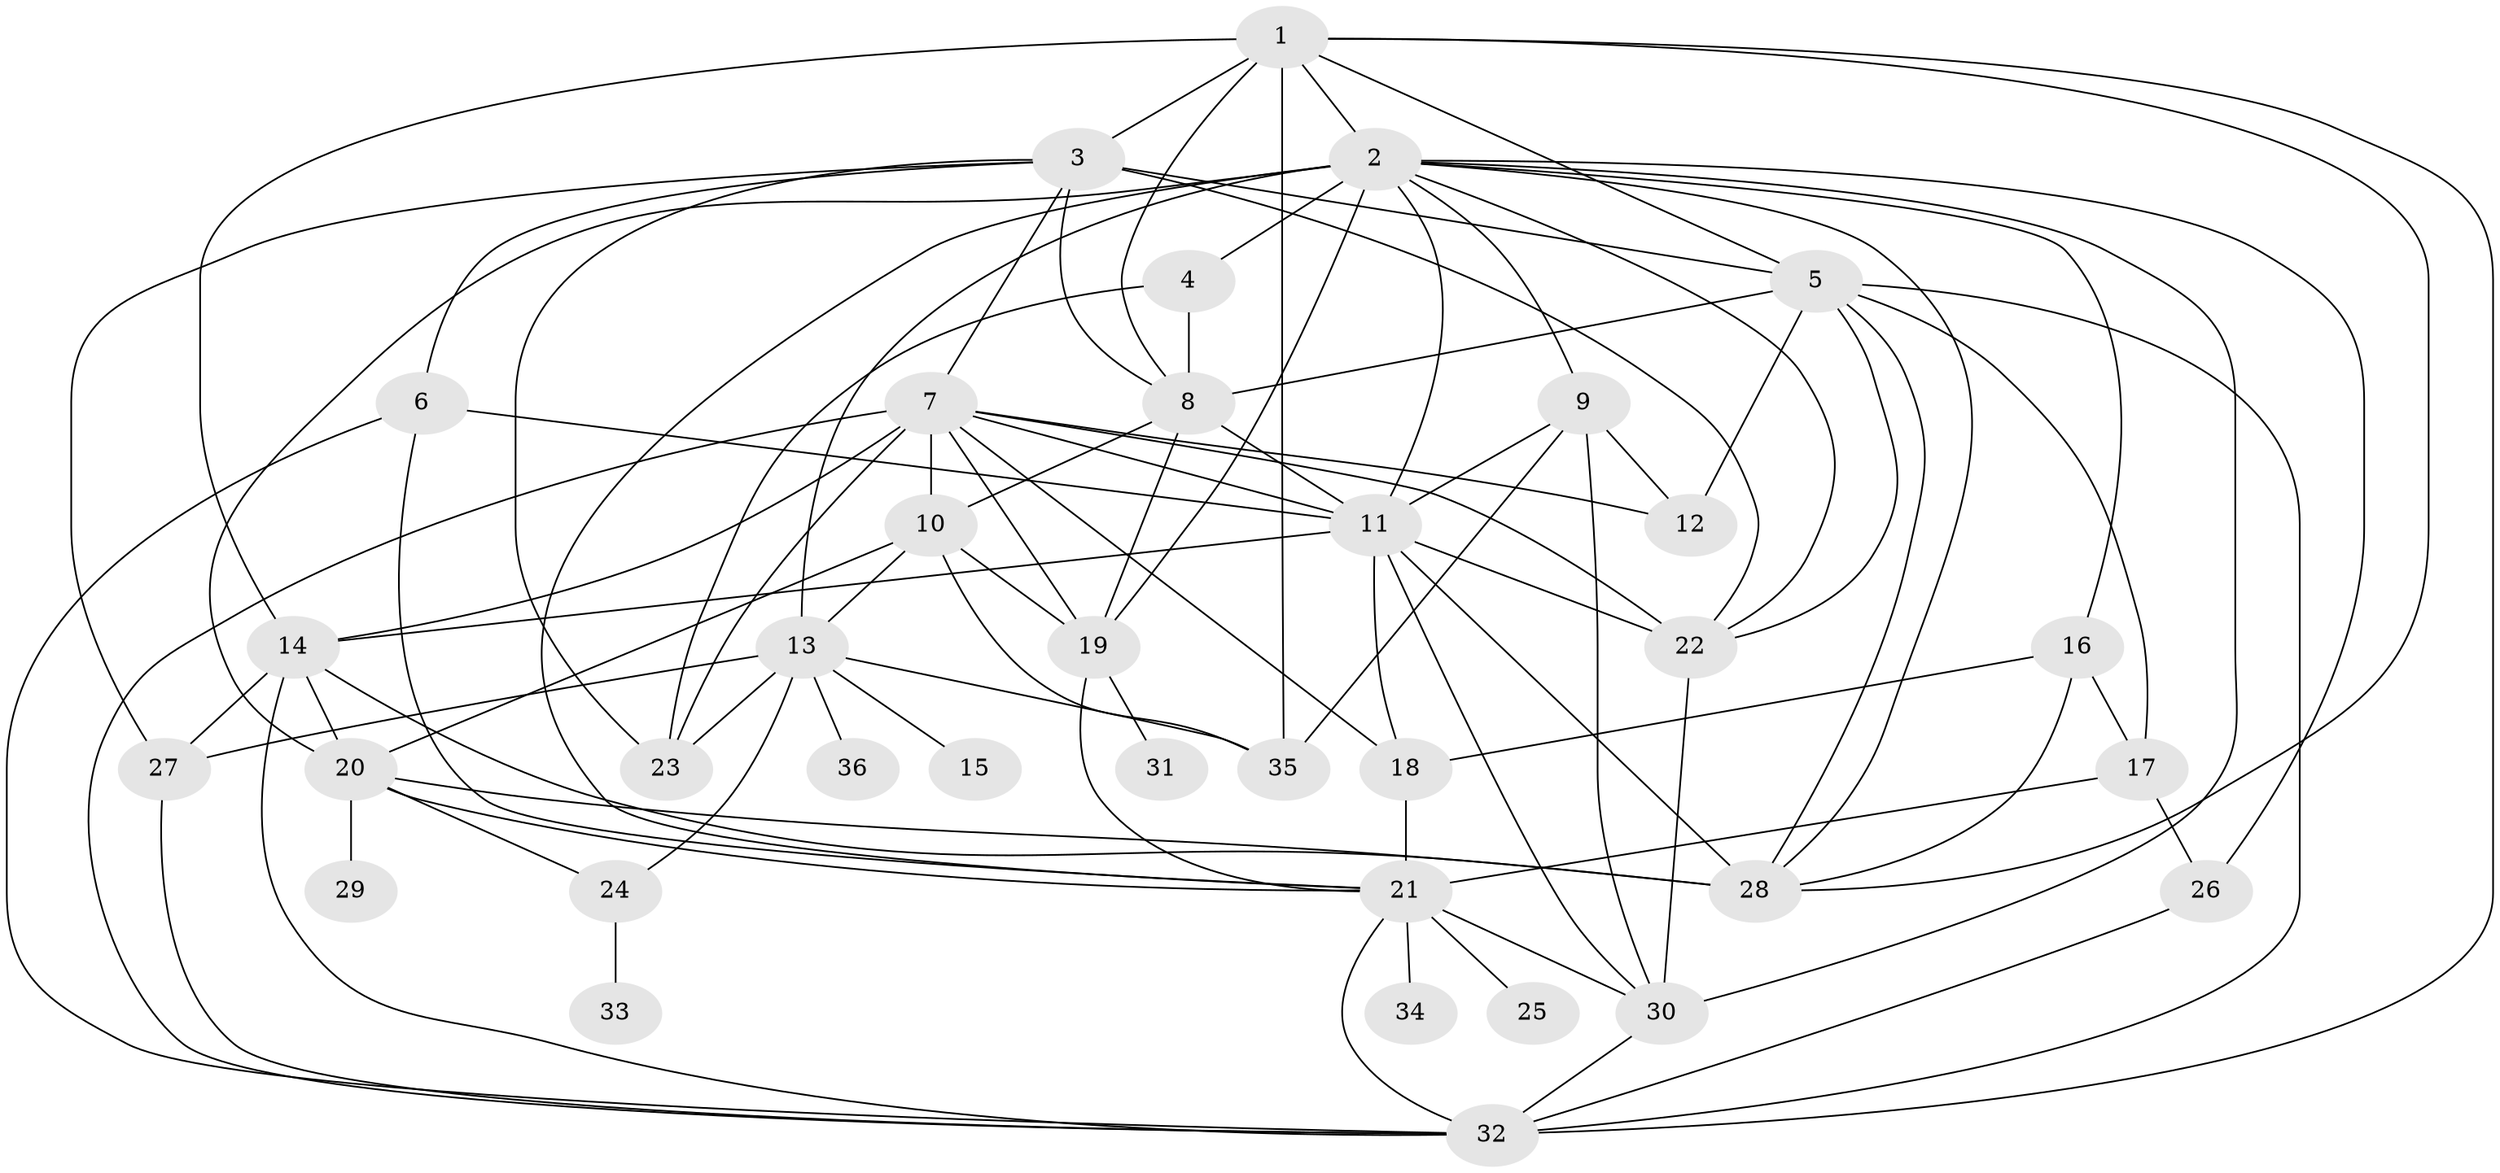 // original degree distribution, {10: 0.03361344537815126, 25: 0.008403361344537815, 15: 0.01680672268907563, 3: 0.12605042016806722, 2: 0.21008403361344538, 6: 0.03361344537815126, 7: 0.025210084033613446, 9: 0.008403361344537815, 1: 0.3865546218487395, 5: 0.05042016806722689, 11: 0.01680672268907563, 4: 0.08403361344537816}
// Generated by graph-tools (version 1.1) at 2025/50/03/04/25 22:50:26]
// undirected, 36 vertices, 94 edges
graph export_dot {
  node [color=gray90,style=filled];
  1;
  2;
  3;
  4;
  5;
  6;
  7;
  8;
  9;
  10;
  11;
  12;
  13;
  14;
  15;
  16;
  17;
  18;
  19;
  20;
  21;
  22;
  23;
  24;
  25;
  26;
  27;
  28;
  29;
  30;
  31;
  32;
  33;
  34;
  35;
  36;
  1 -- 2 [weight=2.0];
  1 -- 3 [weight=2.0];
  1 -- 5 [weight=1.0];
  1 -- 8 [weight=1.0];
  1 -- 14 [weight=1.0];
  1 -- 28 [weight=1.0];
  1 -- 32 [weight=1.0];
  1 -- 35 [weight=2.0];
  2 -- 4 [weight=1.0];
  2 -- 9 [weight=1.0];
  2 -- 11 [weight=1.0];
  2 -- 13 [weight=10.0];
  2 -- 16 [weight=1.0];
  2 -- 19 [weight=1.0];
  2 -- 20 [weight=1.0];
  2 -- 21 [weight=1.0];
  2 -- 22 [weight=1.0];
  2 -- 26 [weight=1.0];
  2 -- 28 [weight=1.0];
  2 -- 30 [weight=2.0];
  3 -- 5 [weight=5.0];
  3 -- 6 [weight=1.0];
  3 -- 7 [weight=1.0];
  3 -- 8 [weight=1.0];
  3 -- 22 [weight=1.0];
  3 -- 23 [weight=1.0];
  3 -- 27 [weight=1.0];
  4 -- 8 [weight=2.0];
  4 -- 23 [weight=1.0];
  5 -- 8 [weight=1.0];
  5 -- 12 [weight=1.0];
  5 -- 17 [weight=1.0];
  5 -- 22 [weight=1.0];
  5 -- 28 [weight=1.0];
  5 -- 32 [weight=2.0];
  6 -- 11 [weight=2.0];
  6 -- 21 [weight=1.0];
  6 -- 32 [weight=1.0];
  7 -- 10 [weight=4.0];
  7 -- 11 [weight=1.0];
  7 -- 12 [weight=1.0];
  7 -- 14 [weight=1.0];
  7 -- 18 [weight=1.0];
  7 -- 19 [weight=1.0];
  7 -- 22 [weight=2.0];
  7 -- 23 [weight=1.0];
  7 -- 32 [weight=1.0];
  8 -- 10 [weight=1.0];
  8 -- 11 [weight=2.0];
  8 -- 19 [weight=1.0];
  9 -- 11 [weight=1.0];
  9 -- 12 [weight=2.0];
  9 -- 30 [weight=1.0];
  9 -- 35 [weight=1.0];
  10 -- 13 [weight=1.0];
  10 -- 19 [weight=1.0];
  10 -- 20 [weight=1.0];
  10 -- 35 [weight=1.0];
  11 -- 14 [weight=1.0];
  11 -- 18 [weight=1.0];
  11 -- 22 [weight=2.0];
  11 -- 28 [weight=1.0];
  11 -- 30 [weight=1.0];
  13 -- 15 [weight=2.0];
  13 -- 23 [weight=1.0];
  13 -- 24 [weight=1.0];
  13 -- 27 [weight=1.0];
  13 -- 35 [weight=1.0];
  13 -- 36 [weight=1.0];
  14 -- 20 [weight=1.0];
  14 -- 27 [weight=1.0];
  14 -- 28 [weight=4.0];
  14 -- 32 [weight=1.0];
  16 -- 17 [weight=1.0];
  16 -- 18 [weight=1.0];
  16 -- 28 [weight=1.0];
  17 -- 21 [weight=1.0];
  17 -- 26 [weight=1.0];
  18 -- 21 [weight=5.0];
  19 -- 21 [weight=1.0];
  19 -- 31 [weight=1.0];
  20 -- 21 [weight=1.0];
  20 -- 24 [weight=1.0];
  20 -- 28 [weight=1.0];
  20 -- 29 [weight=1.0];
  21 -- 25 [weight=1.0];
  21 -- 30 [weight=2.0];
  21 -- 32 [weight=1.0];
  21 -- 34 [weight=1.0];
  22 -- 30 [weight=4.0];
  24 -- 33 [weight=1.0];
  26 -- 32 [weight=1.0];
  27 -- 32 [weight=1.0];
  30 -- 32 [weight=1.0];
}
